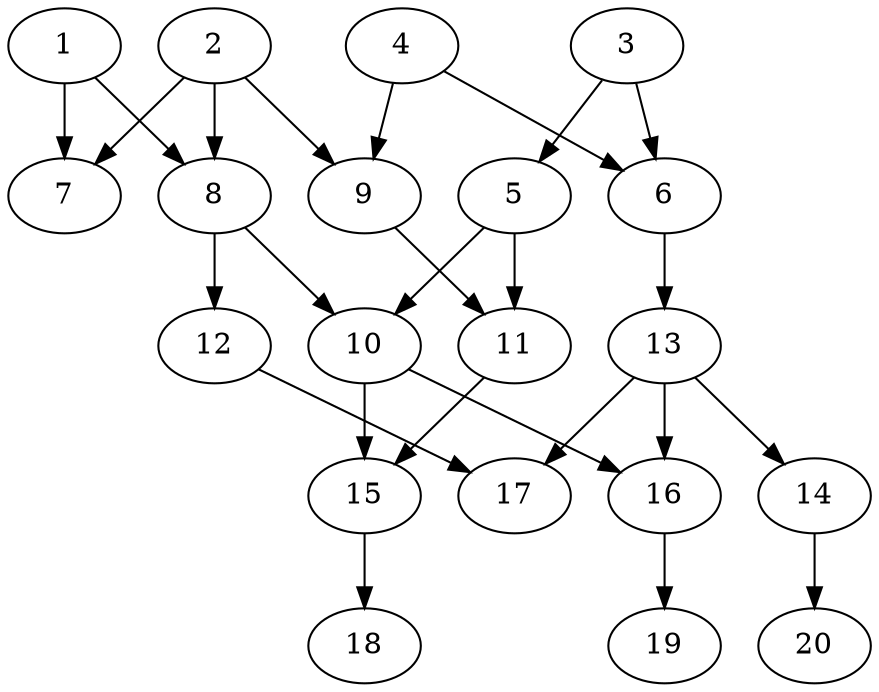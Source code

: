 // DAG automatically generated by daggen at Sat Jul 27 15:37:47 2019
// ./daggen --dot -n 20 --ccr 0.4 --fat 0.5 --regular 0.5 --density 0.4 --mindata 5242880 --maxdata 52428800 
digraph G {
  1 [size="26375680", alpha="0.11", expect_size="10550272"] 
  1 -> 7 [size ="10550272"]
  1 -> 8 [size ="10550272"]
  2 [size="125806080", alpha="0.06", expect_size="50322432"] 
  2 -> 7 [size ="50322432"]
  2 -> 8 [size ="50322432"]
  2 -> 9 [size ="50322432"]
  3 [size="89658880", alpha="0.17", expect_size="35863552"] 
  3 -> 5 [size ="35863552"]
  3 -> 6 [size ="35863552"]
  4 [size="18332160", alpha="0.03", expect_size="7332864"] 
  4 -> 6 [size ="7332864"]
  4 -> 9 [size ="7332864"]
  5 [size="67571200", alpha="0.11", expect_size="27028480"] 
  5 -> 10 [size ="27028480"]
  5 -> 11 [size ="27028480"]
  6 [size="39313920", alpha="0.04", expect_size="15725568"] 
  6 -> 13 [size ="15725568"]
  7 [size="31912960", alpha="0.09", expect_size="12765184"] 
  8 [size="73182720", alpha="0.03", expect_size="29273088"] 
  8 -> 10 [size ="29273088"]
  8 -> 12 [size ="29273088"]
  9 [size="104256000", alpha="0.15", expect_size="41702400"] 
  9 -> 11 [size ="41702400"]
  10 [size="95329280", alpha="0.07", expect_size="38131712"] 
  10 -> 15 [size ="38131712"]
  10 -> 16 [size ="38131712"]
  11 [size="15075840", alpha="0.06", expect_size="6030336"] 
  11 -> 15 [size ="6030336"]
  12 [size="82803200", alpha="0.06", expect_size="33121280"] 
  12 -> 17 [size ="33121280"]
  13 [size="115811840", alpha="0.13", expect_size="46324736"] 
  13 -> 14 [size ="46324736"]
  13 -> 16 [size ="46324736"]
  13 -> 17 [size ="46324736"]
  14 [size="95562240", alpha="0.10", expect_size="38224896"] 
  14 -> 20 [size ="38224896"]
  15 [size="114949120", alpha="0.03", expect_size="45979648"] 
  15 -> 18 [size ="45979648"]
  16 [size="61030400", alpha="0.07", expect_size="24412160"] 
  16 -> 19 [size ="24412160"]
  17 [size="82027520", alpha="0.14", expect_size="32811008"] 
  18 [size="15270400", alpha="0.06", expect_size="6108160"] 
  19 [size="31365120", alpha="0.09", expect_size="12546048"] 
  20 [size="119636480", alpha="0.03", expect_size="47854592"] 
}
